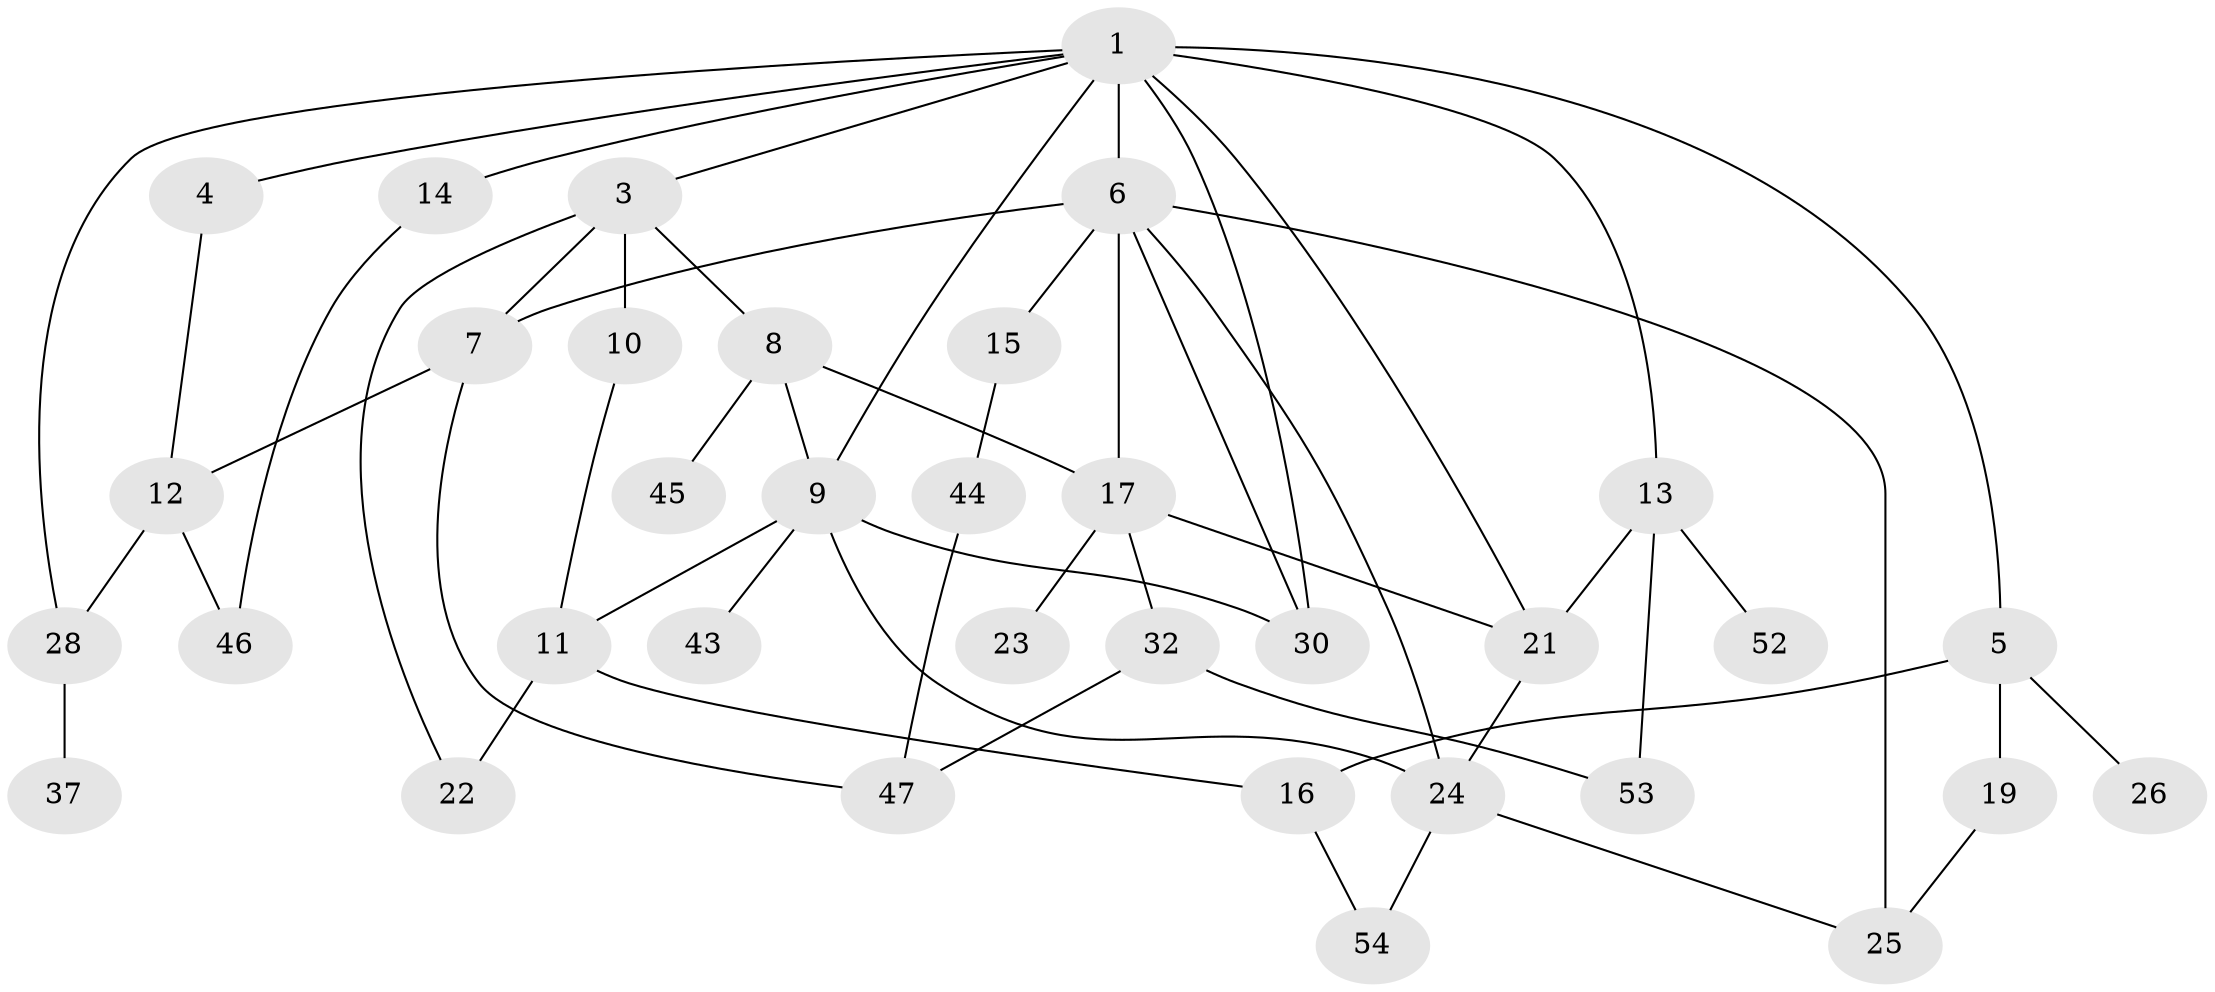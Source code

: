 // Generated by graph-tools (version 1.1) at 2025/23/03/03/25 07:23:30]
// undirected, 35 vertices, 55 edges
graph export_dot {
graph [start="1"]
  node [color=gray90,style=filled];
  1 [super="+2"];
  3 [super="+49"];
  4 [super="+42"];
  5 [super="+40"];
  6 [super="+36"];
  7;
  8 [super="+41"];
  9 [super="+29"];
  10 [super="+20"];
  11 [super="+31"];
  12 [super="+18"];
  13 [super="+48"];
  14 [super="+50"];
  15;
  16;
  17 [super="+39"];
  19 [super="+33"];
  21 [super="+27"];
  22;
  23;
  24 [super="+55"];
  25 [super="+34"];
  26;
  28 [super="+38"];
  30;
  32 [super="+35"];
  37;
  43;
  44;
  45;
  46;
  47 [super="+51"];
  52;
  53;
  54;
  1 -- 5;
  1 -- 13;
  1 -- 21;
  1 -- 3;
  1 -- 4;
  1 -- 6 [weight=2];
  1 -- 30;
  1 -- 9;
  1 -- 14;
  1 -- 28;
  3 -- 8;
  3 -- 10;
  3 -- 7;
  3 -- 22;
  4 -- 12;
  5 -- 19;
  5 -- 26;
  5 -- 16;
  6 -- 7;
  6 -- 15;
  6 -- 25;
  6 -- 30;
  6 -- 17;
  6 -- 24;
  7 -- 12;
  7 -- 47;
  8 -- 17;
  8 -- 45;
  8 -- 9;
  9 -- 24;
  9 -- 43;
  9 -- 11;
  9 -- 30;
  10 -- 11;
  11 -- 16;
  11 -- 22;
  12 -- 28;
  12 -- 46;
  13 -- 21;
  13 -- 52 [weight=2];
  13 -- 53;
  14 -- 46;
  15 -- 44;
  16 -- 54;
  17 -- 21 [weight=2];
  17 -- 23;
  17 -- 32;
  19 -- 25;
  21 -- 24;
  24 -- 25;
  24 -- 54;
  28 -- 37;
  32 -- 47;
  32 -- 53;
  44 -- 47;
}
